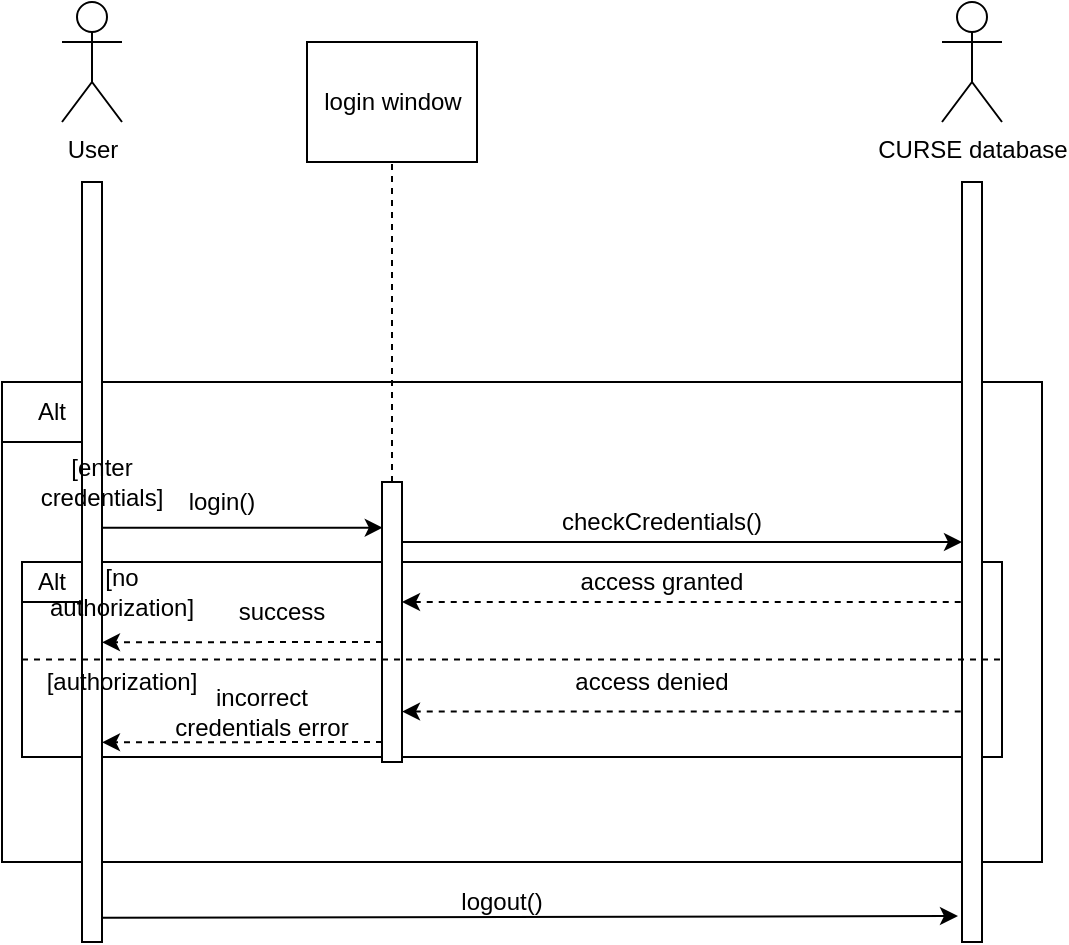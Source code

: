 <mxfile version="13.3.5" type="github">
  <diagram id="jz2GWTbr_Bam_6cfonU8" name="Page-1">
    <mxGraphModel dx="716" dy="400" grid="1" gridSize="10" guides="1" tooltips="1" connect="1" arrows="1" fold="1" page="1" pageScale="1" pageWidth="850" pageHeight="1100" math="0" shadow="0">
      <root>
        <mxCell id="0" />
        <mxCell id="1" parent="0" />
        <mxCell id="WOxTpeTA80bt1Znz08GQ-1" value="" style="rounded=0;whiteSpace=wrap;html=1;" parent="1" vertex="1">
          <mxGeometry x="60" y="210" width="520" height="240" as="geometry" />
        </mxCell>
        <mxCell id="WOxTpeTA80bt1Znz08GQ-2" value="Alt" style="rounded=0;whiteSpace=wrap;html=1;" parent="1" vertex="1">
          <mxGeometry x="60" y="210" width="50" height="30" as="geometry" />
        </mxCell>
        <mxCell id="WOxTpeTA80bt1Znz08GQ-3" value="User" style="shape=umlActor;verticalLabelPosition=bottom;labelBackgroundColor=#ffffff;verticalAlign=top;html=1;outlineConnect=0;" parent="1" vertex="1">
          <mxGeometry x="90" y="20" width="30" height="60" as="geometry" />
        </mxCell>
        <mxCell id="WOxTpeTA80bt1Znz08GQ-4" value="CURSE database" style="shape=umlActor;verticalLabelPosition=bottom;labelBackgroundColor=#ffffff;verticalAlign=top;html=1;outlineConnect=0;" parent="1" vertex="1">
          <mxGeometry x="530" y="20" width="30" height="60" as="geometry" />
        </mxCell>
        <mxCell id="WOxTpeTA80bt1Znz08GQ-21" value="" style="endArrow=none;dashed=1;html=1;exitX=0.5;exitY=0;exitDx=0;exitDy=0;" parent="1" source="WOxTpeTA80bt1Znz08GQ-20" edge="1">
          <mxGeometry width="50" height="50" relative="1" as="geometry">
            <mxPoint x="340" y="290" as="sourcePoint" />
            <mxPoint x="255" y="100" as="targetPoint" />
          </mxGeometry>
        </mxCell>
        <mxCell id="WOxTpeTA80bt1Znz08GQ-22" value="login window" style="rounded=0;whiteSpace=wrap;html=1;" parent="1" vertex="1">
          <mxGeometry x="212.5" y="40" width="85" height="60" as="geometry" />
        </mxCell>
        <mxCell id="WOxTpeTA80bt1Znz08GQ-24" value="" style="endArrow=classic;html=1;exitX=1.002;exitY=0.455;exitDx=0;exitDy=0;exitPerimeter=0;entryX=0.037;entryY=0.163;entryDx=0;entryDy=0;entryPerimeter=0;" parent="1" source="WOxTpeTA80bt1Znz08GQ-8" edge="1" target="WOxTpeTA80bt1Znz08GQ-20">
          <mxGeometry width="50" height="50" relative="1" as="geometry">
            <mxPoint x="140" y="290" as="sourcePoint" />
            <mxPoint x="250" y="290" as="targetPoint" />
          </mxGeometry>
        </mxCell>
        <mxCell id="WOxTpeTA80bt1Znz08GQ-25" value="login()" style="text;html=1;strokeColor=none;fillColor=none;align=center;verticalAlign=middle;whiteSpace=wrap;rounded=0;" parent="1" vertex="1">
          <mxGeometry x="150" y="260" width="40" height="20" as="geometry" />
        </mxCell>
        <mxCell id="WOxTpeTA80bt1Znz08GQ-28" value="" style="endArrow=classic;html=1;" parent="1" edge="1">
          <mxGeometry width="50" height="50" relative="1" as="geometry">
            <mxPoint x="260" y="290" as="sourcePoint" />
            <mxPoint x="540" y="290" as="targetPoint" />
          </mxGeometry>
        </mxCell>
        <mxCell id="WOxTpeTA80bt1Znz08GQ-31" value="checkCredentials()" style="text;html=1;strokeColor=none;fillColor=none;align=center;verticalAlign=middle;whiteSpace=wrap;rounded=0;" parent="1" vertex="1">
          <mxGeometry x="370" y="270" width="40" height="20" as="geometry" />
        </mxCell>
        <mxCell id="WOxTpeTA80bt1Znz08GQ-37" value="" style="rounded=0;whiteSpace=wrap;html=1;" parent="1" vertex="1">
          <mxGeometry x="70" y="300" width="490" height="97.5" as="geometry" />
        </mxCell>
        <mxCell id="WOxTpeTA80bt1Znz08GQ-12" value="" style="rounded=0;whiteSpace=wrap;html=1;" parent="1" vertex="1">
          <mxGeometry x="540" y="110" width="10" height="380" as="geometry" />
        </mxCell>
        <mxCell id="WOxTpeTA80bt1Znz08GQ-36" value="access granted" style="text;html=1;strokeColor=none;fillColor=none;align=center;verticalAlign=middle;whiteSpace=wrap;rounded=0;" parent="1" vertex="1">
          <mxGeometry x="330" y="305" width="120" height="10" as="geometry" />
        </mxCell>
        <mxCell id="WOxTpeTA80bt1Znz08GQ-32" value="" style="endArrow=none;dashed=1;html=1;startArrow=classic;startFill=1;" parent="1" edge="1">
          <mxGeometry width="50" height="50" relative="1" as="geometry">
            <mxPoint x="260" y="320" as="sourcePoint" />
            <mxPoint x="540" y="320" as="targetPoint" />
          </mxGeometry>
        </mxCell>
        <mxCell id="WOxTpeTA80bt1Znz08GQ-20" value="" style="rounded=0;whiteSpace=wrap;html=1;" parent="1" vertex="1">
          <mxGeometry x="250" y="260" width="10" height="140" as="geometry" />
        </mxCell>
        <mxCell id="WOxTpeTA80bt1Znz08GQ-8" value="" style="rounded=0;whiteSpace=wrap;html=1;" parent="1" vertex="1">
          <mxGeometry x="100" y="110" width="10" height="380" as="geometry" />
        </mxCell>
        <mxCell id="WOxTpeTA80bt1Znz08GQ-16" value="[enter credentials]" style="text;html=1;strokeColor=none;fillColor=none;align=center;verticalAlign=middle;whiteSpace=wrap;rounded=0;" parent="1" vertex="1">
          <mxGeometry x="90" y="250" width="40" height="20" as="geometry" />
        </mxCell>
        <mxCell id="WOxTpeTA80bt1Znz08GQ-38" value="Alt" style="rounded=0;whiteSpace=wrap;html=1;" parent="1" vertex="1">
          <mxGeometry x="70" y="300" width="30" height="20" as="geometry" />
        </mxCell>
        <mxCell id="WOxTpeTA80bt1Znz08GQ-39" value="" style="endArrow=none;dashed=1;html=1;exitX=0;exitY=0.5;exitDx=0;exitDy=0;entryX=1;entryY=0.5;entryDx=0;entryDy=0;" parent="1" source="WOxTpeTA80bt1Znz08GQ-37" target="WOxTpeTA80bt1Znz08GQ-37" edge="1">
          <mxGeometry width="50" height="50" relative="1" as="geometry">
            <mxPoint x="310" y="380" as="sourcePoint" />
            <mxPoint x="360" y="330" as="targetPoint" />
          </mxGeometry>
        </mxCell>
        <mxCell id="WOxTpeTA80bt1Znz08GQ-40" value="" style="endArrow=classic;html=1;dashed=1;" parent="1" edge="1">
          <mxGeometry width="50" height="50" relative="1" as="geometry">
            <mxPoint x="250" y="340" as="sourcePoint" />
            <mxPoint x="110" y="340.143" as="targetPoint" />
          </mxGeometry>
        </mxCell>
        <mxCell id="WOxTpeTA80bt1Znz08GQ-42" value="success" style="text;html=1;strokeColor=none;fillColor=none;align=center;verticalAlign=middle;whiteSpace=wrap;rounded=0;" parent="1" vertex="1">
          <mxGeometry x="160" y="315" width="80" height="20" as="geometry" />
        </mxCell>
        <mxCell id="WOxTpeTA80bt1Znz08GQ-43" value="" style="endArrow=none;dashed=1;html=1;startArrow=classic;startFill=1;" parent="1" edge="1">
          <mxGeometry width="50" height="50" relative="1" as="geometry">
            <mxPoint x="260" y="374.76" as="sourcePoint" />
            <mxPoint x="540" y="374.76" as="targetPoint" />
          </mxGeometry>
        </mxCell>
        <mxCell id="WOxTpeTA80bt1Znz08GQ-45" value="access denied" style="text;html=1;strokeColor=none;fillColor=none;align=center;verticalAlign=middle;whiteSpace=wrap;rounded=0;" parent="1" vertex="1">
          <mxGeometry x="345" y="350" width="80" height="20" as="geometry" />
        </mxCell>
        <mxCell id="WOxTpeTA80bt1Znz08GQ-46" value="" style="endArrow=classic;html=1;dashed=1;" parent="1" edge="1">
          <mxGeometry width="50" height="50" relative="1" as="geometry">
            <mxPoint x="250" y="390" as="sourcePoint" />
            <mxPoint x="110" y="390.143" as="targetPoint" />
          </mxGeometry>
        </mxCell>
        <mxCell id="WOxTpeTA80bt1Znz08GQ-48" value="incorrect credentials error" style="text;html=1;strokeColor=none;fillColor=none;align=center;verticalAlign=middle;whiteSpace=wrap;rounded=0;" parent="1" vertex="1">
          <mxGeometry x="140" y="365" width="100" height="20" as="geometry" />
        </mxCell>
        <mxCell id="WOxTpeTA80bt1Znz08GQ-51" value="[no authorization]" style="text;html=1;strokeColor=none;fillColor=none;align=center;verticalAlign=middle;whiteSpace=wrap;rounded=0;" parent="1" vertex="1">
          <mxGeometry x="100" y="305" width="40" height="20" as="geometry" />
        </mxCell>
        <mxCell id="WOxTpeTA80bt1Znz08GQ-52" value="[authorization]" style="text;html=1;strokeColor=none;fillColor=none;align=center;verticalAlign=middle;whiteSpace=wrap;rounded=0;" parent="1" vertex="1">
          <mxGeometry x="100" y="350" width="40" height="20" as="geometry" />
        </mxCell>
        <mxCell id="WOxTpeTA80bt1Znz08GQ-54" value="" style="endArrow=classic;html=1;exitX=1.028;exitY=0.968;exitDx=0;exitDy=0;exitPerimeter=0;" parent="1" edge="1" source="WOxTpeTA80bt1Znz08GQ-8">
          <mxGeometry width="50" height="50" relative="1" as="geometry">
            <mxPoint x="110" y="477" as="sourcePoint" />
            <mxPoint x="538" y="477" as="targetPoint" />
          </mxGeometry>
        </mxCell>
        <mxCell id="WOxTpeTA80bt1Znz08GQ-55" value="logout()" style="text;html=1;strokeColor=none;fillColor=none;align=center;verticalAlign=middle;whiteSpace=wrap;rounded=0;" parent="1" vertex="1">
          <mxGeometry x="290" y="460" width="40" height="20" as="geometry" />
        </mxCell>
      </root>
    </mxGraphModel>
  </diagram>
</mxfile>

